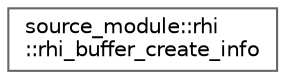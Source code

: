 digraph "类继承关系图"
{
 // LATEX_PDF_SIZE
  bgcolor="transparent";
  edge [fontname=Helvetica,fontsize=10,labelfontname=Helvetica,labelfontsize=10];
  node [fontname=Helvetica,fontsize=10,shape=box,height=0.2,width=0.4];
  rankdir="LR";
  Node0 [id="Node000000",label="source_module::rhi\l::rhi_buffer_create_info",height=0.2,width=0.4,color="grey40", fillcolor="white", style="filled",URL="$structsource__module_1_1rhi_1_1rhi__buffer__create__info.html",tooltip=" "];
}
